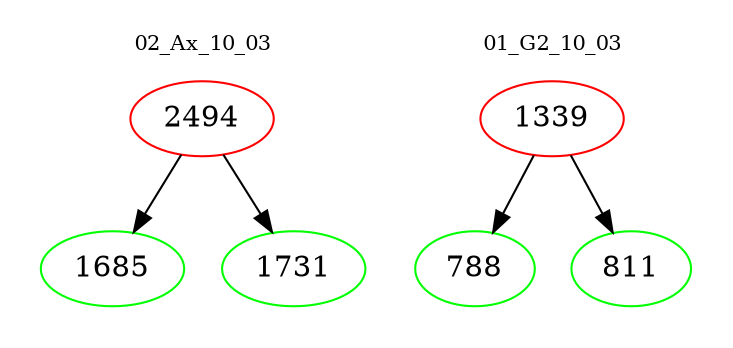 digraph{
subgraph cluster_0 {
color = white
label = "02_Ax_10_03";
fontsize=10;
T0_2494 [label="2494", color="red"]
T0_2494 -> T0_1685 [color="black"]
T0_1685 [label="1685", color="green"]
T0_2494 -> T0_1731 [color="black"]
T0_1731 [label="1731", color="green"]
}
subgraph cluster_1 {
color = white
label = "01_G2_10_03";
fontsize=10;
T1_1339 [label="1339", color="red"]
T1_1339 -> T1_788 [color="black"]
T1_788 [label="788", color="green"]
T1_1339 -> T1_811 [color="black"]
T1_811 [label="811", color="green"]
}
}
